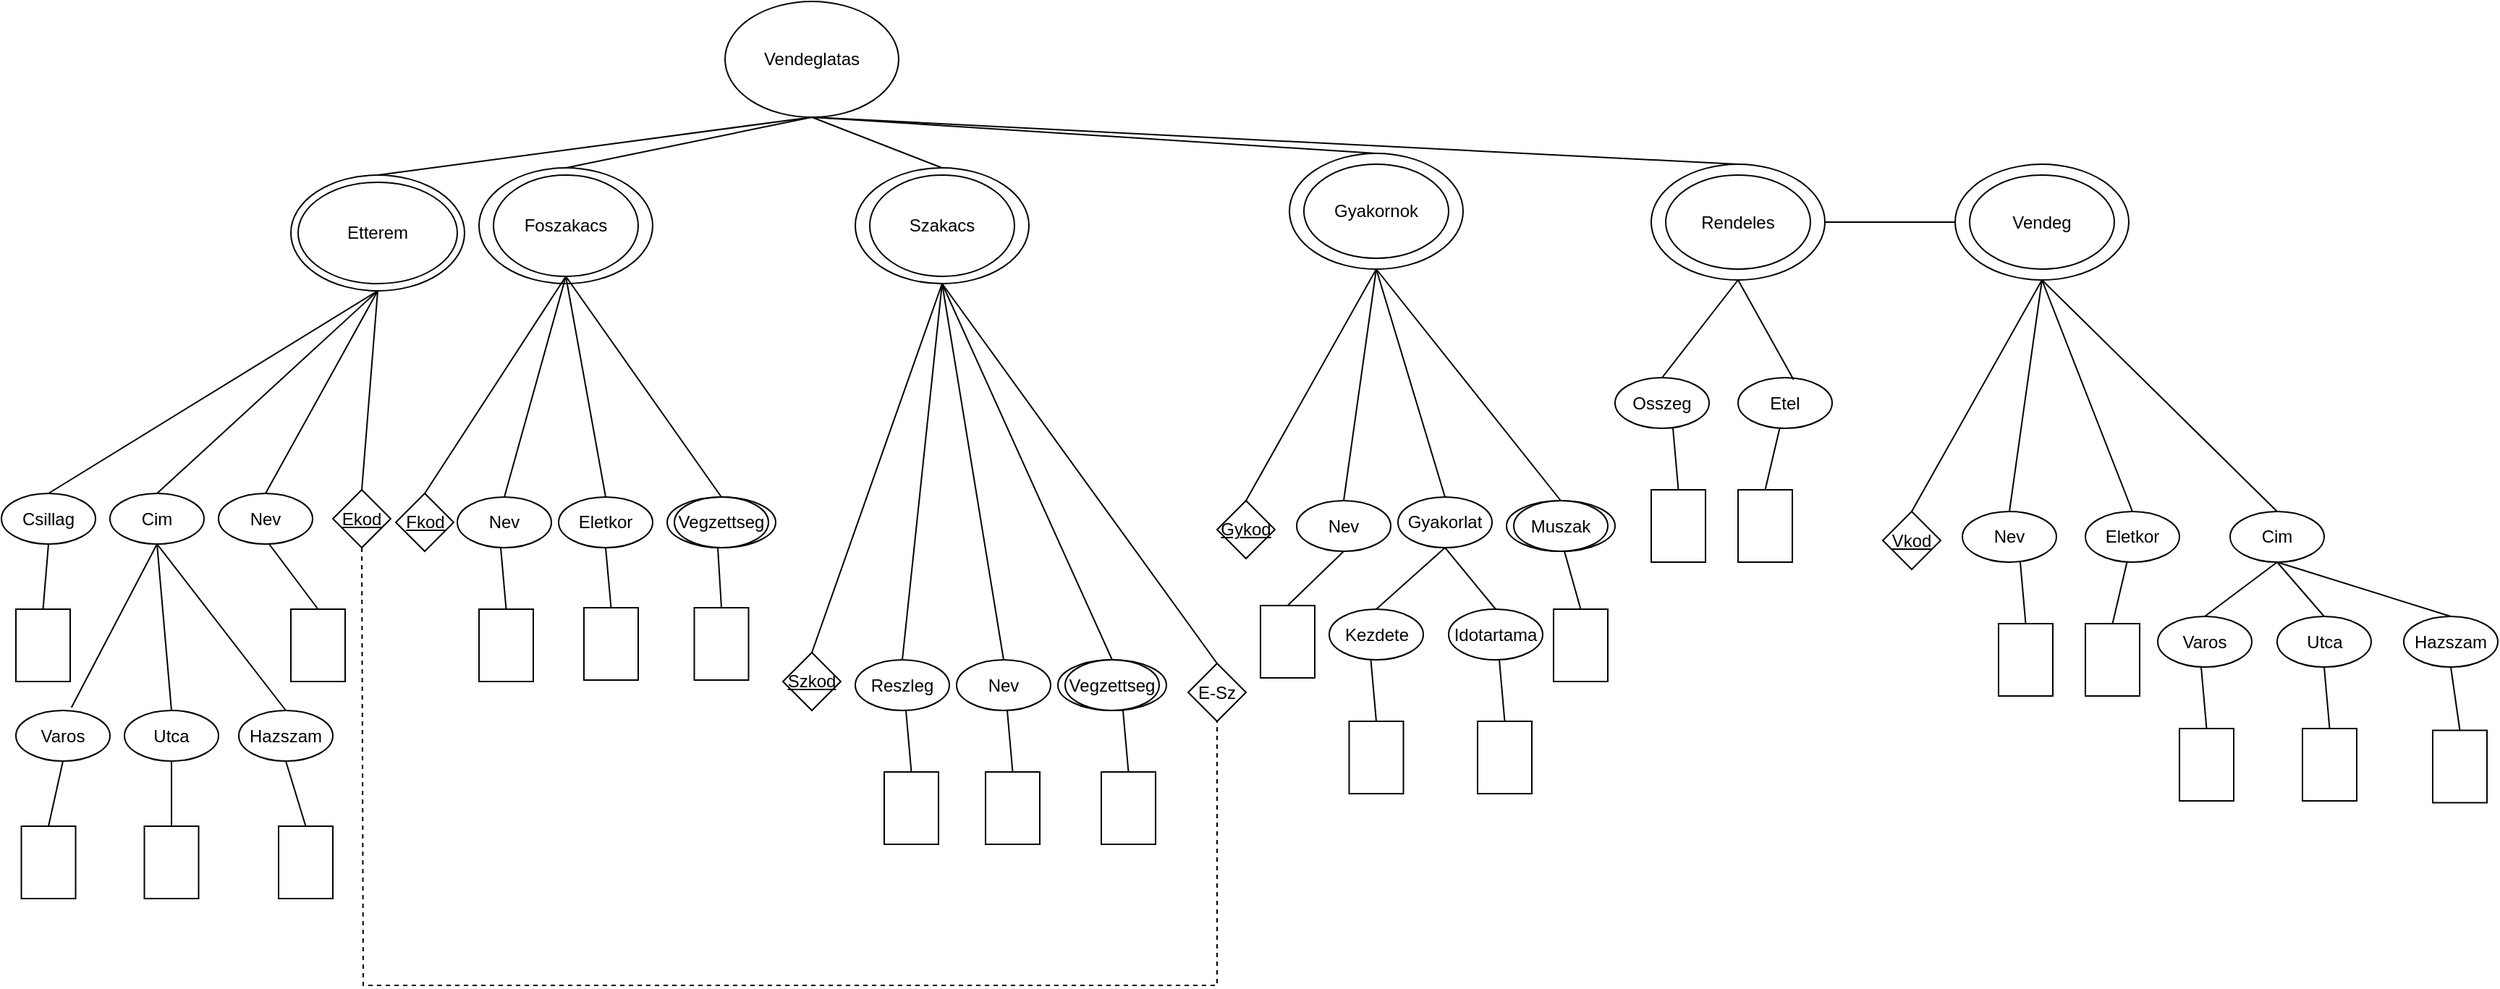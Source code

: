 <mxfile version="20.4.0" type="device"><diagram id="bZxDopmH8k7Aapnb6lYv" name="1 oldal"><mxGraphModel dx="3324" dy="1588" grid="1" gridSize="10" guides="1" tooltips="1" connect="1" arrows="1" fold="1" page="1" pageScale="1" pageWidth="1169" pageHeight="827" math="0" shadow="0"><root><mxCell id="0"/><mxCell id="1" parent="0"/><mxCell id="Oe8JiJYvDJ-_yCpbfe6y-32" value="" style="ellipse;whiteSpace=wrap;html=1;" vertex="1" parent="1"><mxGeometry x="470" y="342.5" width="75" height="35" as="geometry"/></mxCell><mxCell id="Oe8JiJYvDJ-_yCpbfe6y-1" value="" style="ellipse;whiteSpace=wrap;html=1;" vertex="1" parent="1"><mxGeometry x="210" y="120" width="120" height="80" as="geometry"/></mxCell><mxCell id="Oe8JiJYvDJ-_yCpbfe6y-2" value="Etterem" style="ellipse;whiteSpace=wrap;html=1;" vertex="1" parent="1"><mxGeometry x="215" y="125" width="110" height="70" as="geometry"/></mxCell><mxCell id="Oe8JiJYvDJ-_yCpbfe6y-3" value="" style="ellipse;whiteSpace=wrap;html=1;" vertex="1" parent="1"><mxGeometry x="340" y="115" width="120" height="80" as="geometry"/></mxCell><mxCell id="Oe8JiJYvDJ-_yCpbfe6y-4" value="Foszakacs" style="ellipse;whiteSpace=wrap;html=1;" vertex="1" parent="1"><mxGeometry x="350" y="120" width="100" height="70" as="geometry"/></mxCell><mxCell id="Oe8JiJYvDJ-_yCpbfe6y-5" value="" style="ellipse;whiteSpace=wrap;html=1;" vertex="1" parent="1"><mxGeometry x="600" y="115" width="120" height="80" as="geometry"/></mxCell><mxCell id="Oe8JiJYvDJ-_yCpbfe6y-6" value="Szakacs" style="ellipse;whiteSpace=wrap;html=1;" vertex="1" parent="1"><mxGeometry x="610" y="120" width="100" height="70" as="geometry"/></mxCell><mxCell id="Oe8JiJYvDJ-_yCpbfe6y-7" value="Vendeglatas" style="ellipse;whiteSpace=wrap;html=1;" vertex="1" parent="1"><mxGeometry x="510" width="120" height="80" as="geometry"/></mxCell><mxCell id="Oe8JiJYvDJ-_yCpbfe6y-8" value="" style="ellipse;whiteSpace=wrap;html=1;" vertex="1" parent="1"><mxGeometry x="900" y="105" width="120" height="80" as="geometry"/></mxCell><mxCell id="Oe8JiJYvDJ-_yCpbfe6y-9" value="Gyakornok" style="ellipse;whiteSpace=wrap;html=1;" vertex="1" parent="1"><mxGeometry x="910" y="112.5" width="100" height="65" as="geometry"/></mxCell><mxCell id="Oe8JiJYvDJ-_yCpbfe6y-10" value="" style="ellipse;whiteSpace=wrap;html=1;" vertex="1" parent="1"><mxGeometry x="1360" y="112.5" width="120" height="80" as="geometry"/></mxCell><mxCell id="Oe8JiJYvDJ-_yCpbfe6y-11" value="Vendeg" style="ellipse;whiteSpace=wrap;html=1;" vertex="1" parent="1"><mxGeometry x="1370" y="120" width="100" height="65" as="geometry"/></mxCell><mxCell id="Oe8JiJYvDJ-_yCpbfe6y-12" value="" style="ellipse;whiteSpace=wrap;html=1;" vertex="1" parent="1"><mxGeometry x="1150" y="112.5" width="120" height="80" as="geometry"/></mxCell><mxCell id="Oe8JiJYvDJ-_yCpbfe6y-13" value="Rendeles" style="ellipse;whiteSpace=wrap;html=1;" vertex="1" parent="1"><mxGeometry x="1160" y="120" width="100" height="65" as="geometry"/></mxCell><mxCell id="Oe8JiJYvDJ-_yCpbfe6y-14" value="" style="endArrow=none;html=1;rounded=0;entryX=0.5;entryY=1;entryDx=0;entryDy=0;exitX=0.5;exitY=0;exitDx=0;exitDy=0;" edge="1" parent="1" source="Oe8JiJYvDJ-_yCpbfe6y-1" target="Oe8JiJYvDJ-_yCpbfe6y-7"><mxGeometry width="50" height="50" relative="1" as="geometry"><mxPoint x="650" y="250" as="sourcePoint"/><mxPoint x="700" y="200" as="targetPoint"/></mxGeometry></mxCell><mxCell id="Oe8JiJYvDJ-_yCpbfe6y-15" value="" style="endArrow=none;html=1;rounded=0;entryX=0.5;entryY=1;entryDx=0;entryDy=0;exitX=0.5;exitY=0;exitDx=0;exitDy=0;" edge="1" parent="1" source="Oe8JiJYvDJ-_yCpbfe6y-3" target="Oe8JiJYvDJ-_yCpbfe6y-7"><mxGeometry width="50" height="50" relative="1" as="geometry"><mxPoint x="280" y="130" as="sourcePoint"/><mxPoint x="580" y="90" as="targetPoint"/></mxGeometry></mxCell><mxCell id="Oe8JiJYvDJ-_yCpbfe6y-16" value="" style="endArrow=none;html=1;rounded=0;entryX=0.5;entryY=1;entryDx=0;entryDy=0;exitX=0.5;exitY=0;exitDx=0;exitDy=0;" edge="1" parent="1" source="Oe8JiJYvDJ-_yCpbfe6y-5" target="Oe8JiJYvDJ-_yCpbfe6y-7"><mxGeometry width="50" height="50" relative="1" as="geometry"><mxPoint x="290" y="140" as="sourcePoint"/><mxPoint x="590" y="100" as="targetPoint"/></mxGeometry></mxCell><mxCell id="Oe8JiJYvDJ-_yCpbfe6y-17" value="" style="endArrow=none;html=1;rounded=0;entryX=0.5;entryY=1;entryDx=0;entryDy=0;exitX=0.5;exitY=0;exitDx=0;exitDy=0;" edge="1" parent="1" source="Oe8JiJYvDJ-_yCpbfe6y-8" target="Oe8JiJYvDJ-_yCpbfe6y-7"><mxGeometry width="50" height="50" relative="1" as="geometry"><mxPoint x="300" y="150" as="sourcePoint"/><mxPoint x="600" y="110" as="targetPoint"/></mxGeometry></mxCell><mxCell id="Oe8JiJYvDJ-_yCpbfe6y-18" value="" style="endArrow=none;html=1;rounded=0;exitX=0.5;exitY=0;exitDx=0;exitDy=0;" edge="1" parent="1" source="Oe8JiJYvDJ-_yCpbfe6y-12"><mxGeometry width="50" height="50" relative="1" as="geometry"><mxPoint x="310" y="160" as="sourcePoint"/><mxPoint x="570" y="80" as="targetPoint"/></mxGeometry></mxCell><mxCell id="Oe8JiJYvDJ-_yCpbfe6y-19" value="" style="endArrow=none;html=1;rounded=0;entryX=1;entryY=0.5;entryDx=0;entryDy=0;exitX=0;exitY=0.5;exitDx=0;exitDy=0;" edge="1" parent="1" source="Oe8JiJYvDJ-_yCpbfe6y-10" target="Oe8JiJYvDJ-_yCpbfe6y-12"><mxGeometry width="50" height="50" relative="1" as="geometry"><mxPoint x="870" y="247.5" as="sourcePoint"/><mxPoint x="920" y="197.5" as="targetPoint"/></mxGeometry></mxCell><mxCell id="Oe8JiJYvDJ-_yCpbfe6y-21" value="Csillag" style="ellipse;whiteSpace=wrap;html=1;" vertex="1" parent="1"><mxGeometry x="10" y="340" width="65" height="35" as="geometry"/></mxCell><mxCell id="Oe8JiJYvDJ-_yCpbfe6y-22" value="Cim" style="ellipse;whiteSpace=wrap;html=1;" vertex="1" parent="1"><mxGeometry x="85" y="340" width="65" height="35" as="geometry"/></mxCell><mxCell id="Oe8JiJYvDJ-_yCpbfe6y-23" value="Nev" style="ellipse;whiteSpace=wrap;html=1;" vertex="1" parent="1"><mxGeometry x="160" y="340" width="65" height="35" as="geometry"/></mxCell><mxCell id="Oe8JiJYvDJ-_yCpbfe6y-25" value="Varos" style="ellipse;whiteSpace=wrap;html=1;" vertex="1" parent="1"><mxGeometry x="20" y="490" width="65" height="35" as="geometry"/></mxCell><mxCell id="Oe8JiJYvDJ-_yCpbfe6y-26" value="Utca" style="ellipse;whiteSpace=wrap;html=1;" vertex="1" parent="1"><mxGeometry x="95" y="490" width="65" height="35" as="geometry"/></mxCell><mxCell id="Oe8JiJYvDJ-_yCpbfe6y-27" value="Hazszam" style="ellipse;whiteSpace=wrap;html=1;" vertex="1" parent="1"><mxGeometry x="174" y="490" width="65" height="35" as="geometry"/></mxCell><mxCell id="Oe8JiJYvDJ-_yCpbfe6y-29" value="Nev" style="ellipse;whiteSpace=wrap;html=1;" vertex="1" parent="1"><mxGeometry x="325" y="342.5" width="65" height="35" as="geometry"/></mxCell><mxCell id="Oe8JiJYvDJ-_yCpbfe6y-30" value="Eletkor" style="ellipse;whiteSpace=wrap;html=1;" vertex="1" parent="1"><mxGeometry x="395" y="342.5" width="65" height="35" as="geometry"/></mxCell><mxCell id="Oe8JiJYvDJ-_yCpbfe6y-31" value="Vegzettseg" style="ellipse;whiteSpace=wrap;html=1;" vertex="1" parent="1"><mxGeometry x="475" y="342.5" width="65" height="35" as="geometry"/></mxCell><mxCell id="Oe8JiJYvDJ-_yCpbfe6y-33" value="&lt;u&gt;Ekod&lt;/u&gt;" style="rhombus;whiteSpace=wrap;html=1;" vertex="1" parent="1"><mxGeometry x="239" y="337.5" width="40" height="40" as="geometry"/></mxCell><mxCell id="Oe8JiJYvDJ-_yCpbfe6y-34" value="" style="endArrow=none;html=1;rounded=0;exitX=0.5;exitY=0;exitDx=0;exitDy=0;entryX=0.5;entryY=1;entryDx=0;entryDy=0;" edge="1" parent="1" source="Oe8JiJYvDJ-_yCpbfe6y-33" target="Oe8JiJYvDJ-_yCpbfe6y-1"><mxGeometry width="50" height="50" relative="1" as="geometry"><mxPoint x="500" y="340" as="sourcePoint"/><mxPoint x="550" y="290" as="targetPoint"/></mxGeometry></mxCell><mxCell id="Oe8JiJYvDJ-_yCpbfe6y-35" value="" style="endArrow=none;html=1;rounded=0;exitX=0.5;exitY=0;exitDx=0;exitDy=0;entryX=0.5;entryY=1;entryDx=0;entryDy=0;" edge="1" parent="1" source="Oe8JiJYvDJ-_yCpbfe6y-23" target="Oe8JiJYvDJ-_yCpbfe6y-1"><mxGeometry width="50" height="50" relative="1" as="geometry"><mxPoint x="500" y="340" as="sourcePoint"/><mxPoint x="550" y="290" as="targetPoint"/></mxGeometry></mxCell><mxCell id="Oe8JiJYvDJ-_yCpbfe6y-36" value="" style="endArrow=none;html=1;rounded=0;exitX=0.5;exitY=0;exitDx=0;exitDy=0;" edge="1" parent="1" source="Oe8JiJYvDJ-_yCpbfe6y-22"><mxGeometry width="50" height="50" relative="1" as="geometry"><mxPoint x="202.5" y="350.0" as="sourcePoint"/><mxPoint x="270" y="200" as="targetPoint"/></mxGeometry></mxCell><mxCell id="Oe8JiJYvDJ-_yCpbfe6y-37" value="" style="endArrow=none;html=1;rounded=0;exitX=0.5;exitY=0;exitDx=0;exitDy=0;" edge="1" parent="1" source="Oe8JiJYvDJ-_yCpbfe6y-21"><mxGeometry width="50" height="50" relative="1" as="geometry"><mxPoint x="212.5" y="360.0" as="sourcePoint"/><mxPoint x="270" y="200" as="targetPoint"/></mxGeometry></mxCell><mxCell id="Oe8JiJYvDJ-_yCpbfe6y-38" value="" style="endArrow=none;html=1;rounded=0;exitX=0.59;exitY=-0.057;exitDx=0;exitDy=0;entryX=0.5;entryY=1;entryDx=0;entryDy=0;exitPerimeter=0;" edge="1" parent="1" source="Oe8JiJYvDJ-_yCpbfe6y-25" target="Oe8JiJYvDJ-_yCpbfe6y-22"><mxGeometry width="50" height="50" relative="1" as="geometry"><mxPoint x="222.5" y="370.0" as="sourcePoint"/><mxPoint x="300" y="230.0" as="targetPoint"/></mxGeometry></mxCell><mxCell id="Oe8JiJYvDJ-_yCpbfe6y-39" value="" style="endArrow=none;html=1;rounded=0;exitX=0.5;exitY=0;exitDx=0;exitDy=0;entryX=0.5;entryY=1;entryDx=0;entryDy=0;" edge="1" parent="1" source="Oe8JiJYvDJ-_yCpbfe6y-26" target="Oe8JiJYvDJ-_yCpbfe6y-22"><mxGeometry width="50" height="50" relative="1" as="geometry"><mxPoint x="232.5" y="380.0" as="sourcePoint"/><mxPoint x="310" y="240.0" as="targetPoint"/></mxGeometry></mxCell><mxCell id="Oe8JiJYvDJ-_yCpbfe6y-40" value="" style="endArrow=none;html=1;rounded=0;exitX=0.5;exitY=0;exitDx=0;exitDy=0;entryX=0.5;entryY=1;entryDx=0;entryDy=0;" edge="1" parent="1" source="Oe8JiJYvDJ-_yCpbfe6y-27" target="Oe8JiJYvDJ-_yCpbfe6y-22"><mxGeometry width="50" height="50" relative="1" as="geometry"><mxPoint x="242.5" y="390.0" as="sourcePoint"/><mxPoint x="118" y="380" as="targetPoint"/></mxGeometry></mxCell><mxCell id="Oe8JiJYvDJ-_yCpbfe6y-41" value="" style="endArrow=none;html=1;rounded=0;exitX=0.5;exitY=0;exitDx=0;exitDy=0;entryX=0.5;entryY=1;entryDx=0;entryDy=0;" edge="1" parent="1" source="Oe8JiJYvDJ-_yCpbfe6y-45" target="Oe8JiJYvDJ-_yCpbfe6y-4"><mxGeometry width="50" height="50" relative="1" as="geometry"><mxPoint x="362.5" y="340.0" as="sourcePoint"/><mxPoint x="390" y="200" as="targetPoint"/></mxGeometry></mxCell><mxCell id="Oe8JiJYvDJ-_yCpbfe6y-42" value="" style="endArrow=none;html=1;rounded=0;exitX=0.5;exitY=0;exitDx=0;exitDy=0;" edge="1" parent="1" source="Oe8JiJYvDJ-_yCpbfe6y-30"><mxGeometry width="50" height="50" relative="1" as="geometry"><mxPoint x="262.5" y="410.0" as="sourcePoint"/><mxPoint x="400" y="190" as="targetPoint"/></mxGeometry></mxCell><mxCell id="Oe8JiJYvDJ-_yCpbfe6y-43" value="" style="endArrow=none;html=1;rounded=0;exitX=0.5;exitY=0;exitDx=0;exitDy=0;entryX=0.5;entryY=1;entryDx=0;entryDy=0;" edge="1" parent="1" source="Oe8JiJYvDJ-_yCpbfe6y-29" target="Oe8JiJYvDJ-_yCpbfe6y-4"><mxGeometry width="50" height="50" relative="1" as="geometry"><mxPoint x="272.5" y="420.0" as="sourcePoint"/><mxPoint x="400" y="200" as="targetPoint"/></mxGeometry></mxCell><mxCell id="Oe8JiJYvDJ-_yCpbfe6y-44" value="" style="endArrow=none;html=1;rounded=0;exitX=0.5;exitY=0;exitDx=0;exitDy=0;entryX=0.5;entryY=1;entryDx=0;entryDy=0;" edge="1" parent="1" source="Oe8JiJYvDJ-_yCpbfe6y-31" target="Oe8JiJYvDJ-_yCpbfe6y-4"><mxGeometry width="50" height="50" relative="1" as="geometry"><mxPoint x="282.5" y="430.0" as="sourcePoint"/><mxPoint x="400" y="200" as="targetPoint"/></mxGeometry></mxCell><mxCell id="Oe8JiJYvDJ-_yCpbfe6y-45" value="&lt;u&gt;Fkod&lt;/u&gt;" style="rhombus;whiteSpace=wrap;html=1;" vertex="1" parent="1"><mxGeometry x="282.5" y="340" width="40" height="40" as="geometry"/></mxCell><mxCell id="Oe8JiJYvDJ-_yCpbfe6y-46" value="&lt;u&gt;Szkod&lt;/u&gt;" style="rhombus;whiteSpace=wrap;html=1;" vertex="1" parent="1"><mxGeometry x="550" y="450" width="40" height="40" as="geometry"/></mxCell><mxCell id="Oe8JiJYvDJ-_yCpbfe6y-47" value="" style="rounded=0;whiteSpace=wrap;html=1;" vertex="1" parent="1"><mxGeometry x="23.75" y="570" width="37.5" height="50" as="geometry"/></mxCell><mxCell id="Oe8JiJYvDJ-_yCpbfe6y-48" value="" style="rounded=0;whiteSpace=wrap;html=1;" vertex="1" parent="1"><mxGeometry x="108.75" y="570" width="37.5" height="50" as="geometry"/></mxCell><mxCell id="Oe8JiJYvDJ-_yCpbfe6y-49" value="" style="rounded=0;whiteSpace=wrap;html=1;" vertex="1" parent="1"><mxGeometry x="201.5" y="570" width="37.5" height="50" as="geometry"/></mxCell><mxCell id="Oe8JiJYvDJ-_yCpbfe6y-50" value="" style="endArrow=none;html=1;rounded=0;exitX=0.5;exitY=0;exitDx=0;exitDy=0;entryX=0.5;entryY=1;entryDx=0;entryDy=0;" edge="1" parent="1" source="Oe8JiJYvDJ-_yCpbfe6y-48" target="Oe8JiJYvDJ-_yCpbfe6y-26"><mxGeometry width="50" height="50" relative="1" as="geometry"><mxPoint x="500" y="400" as="sourcePoint"/><mxPoint x="550" y="350" as="targetPoint"/></mxGeometry></mxCell><mxCell id="Oe8JiJYvDJ-_yCpbfe6y-51" value="" style="endArrow=none;html=1;rounded=0;exitX=0.5;exitY=0;exitDx=0;exitDy=0;entryX=0.5;entryY=1;entryDx=0;entryDy=0;" edge="1" parent="1" source="Oe8JiJYvDJ-_yCpbfe6y-49" target="Oe8JiJYvDJ-_yCpbfe6y-27"><mxGeometry width="50" height="50" relative="1" as="geometry"><mxPoint x="137.5" y="580" as="sourcePoint"/><mxPoint x="137.5" y="535" as="targetPoint"/></mxGeometry></mxCell><mxCell id="Oe8JiJYvDJ-_yCpbfe6y-52" value="" style="endArrow=none;html=1;rounded=0;exitX=0.5;exitY=0;exitDx=0;exitDy=0;entryX=0.5;entryY=1;entryDx=0;entryDy=0;" edge="1" parent="1" source="Oe8JiJYvDJ-_yCpbfe6y-47" target="Oe8JiJYvDJ-_yCpbfe6y-25"><mxGeometry width="50" height="50" relative="1" as="geometry"><mxPoint x="147.5" y="590" as="sourcePoint"/><mxPoint x="147.5" y="545" as="targetPoint"/></mxGeometry></mxCell><mxCell id="Oe8JiJYvDJ-_yCpbfe6y-53" value="" style="ellipse;whiteSpace=wrap;html=1;" vertex="1" parent="1"><mxGeometry x="740" y="455" width="75" height="35" as="geometry"/></mxCell><mxCell id="Oe8JiJYvDJ-_yCpbfe6y-54" value="Reszleg" style="ellipse;whiteSpace=wrap;html=1;" vertex="1" parent="1"><mxGeometry x="600" y="455" width="65" height="35" as="geometry"/></mxCell><mxCell id="Oe8JiJYvDJ-_yCpbfe6y-55" value="Nev" style="ellipse;whiteSpace=wrap;html=1;" vertex="1" parent="1"><mxGeometry x="670" y="455" width="65" height="35" as="geometry"/></mxCell><mxCell id="Oe8JiJYvDJ-_yCpbfe6y-56" value="Vegzettseg" style="ellipse;whiteSpace=wrap;html=1;" vertex="1" parent="1"><mxGeometry x="745" y="455" width="65" height="35" as="geometry"/></mxCell><mxCell id="Oe8JiJYvDJ-_yCpbfe6y-57" value="" style="endArrow=none;html=1;rounded=0;entryX=0.5;entryY=1;entryDx=0;entryDy=0;exitX=0.5;exitY=0;exitDx=0;exitDy=0;" edge="1" parent="1" source="Oe8JiJYvDJ-_yCpbfe6y-46" target="Oe8JiJYvDJ-_yCpbfe6y-5"><mxGeometry width="50" height="50" relative="1" as="geometry"><mxPoint x="820" y="340" as="sourcePoint"/><mxPoint x="870" y="290" as="targetPoint"/></mxGeometry></mxCell><mxCell id="Oe8JiJYvDJ-_yCpbfe6y-62" value="" style="endArrow=none;html=1;rounded=0;entryX=0.5;entryY=1;entryDx=0;entryDy=0;exitX=0.5;exitY=0;exitDx=0;exitDy=0;" edge="1" parent="1" source="Oe8JiJYvDJ-_yCpbfe6y-54" target="Oe8JiJYvDJ-_yCpbfe6y-5"><mxGeometry width="50" height="50" relative="1" as="geometry"><mxPoint x="630" y="450" as="sourcePoint"/><mxPoint x="670" y="205.0" as="targetPoint"/></mxGeometry></mxCell><mxCell id="Oe8JiJYvDJ-_yCpbfe6y-63" value="" style="endArrow=none;html=1;rounded=0;entryX=0.5;entryY=1;entryDx=0;entryDy=0;exitX=0.5;exitY=0;exitDx=0;exitDy=0;" edge="1" parent="1" source="Oe8JiJYvDJ-_yCpbfe6y-55" target="Oe8JiJYvDJ-_yCpbfe6y-5"><mxGeometry width="50" height="50" relative="1" as="geometry"><mxPoint x="590" y="470" as="sourcePoint"/><mxPoint x="680" y="215.0" as="targetPoint"/></mxGeometry></mxCell><mxCell id="Oe8JiJYvDJ-_yCpbfe6y-64" value="" style="endArrow=none;html=1;rounded=0;entryX=0.5;entryY=1;entryDx=0;entryDy=0;exitX=0.5;exitY=0;exitDx=0;exitDy=0;" edge="1" parent="1" source="Oe8JiJYvDJ-_yCpbfe6y-56" target="Oe8JiJYvDJ-_yCpbfe6y-5"><mxGeometry width="50" height="50" relative="1" as="geometry"><mxPoint x="600" y="480" as="sourcePoint"/><mxPoint x="690" y="225.0" as="targetPoint"/></mxGeometry></mxCell><mxCell id="Oe8JiJYvDJ-_yCpbfe6y-65" value="&lt;u&gt;Gykod&lt;/u&gt;" style="rhombus;whiteSpace=wrap;html=1;" vertex="1" parent="1"><mxGeometry x="850" y="345" width="40" height="40" as="geometry"/></mxCell><mxCell id="Oe8JiJYvDJ-_yCpbfe6y-66" value="" style="ellipse;whiteSpace=wrap;html=1;" vertex="1" parent="1"><mxGeometry x="1050" y="345" width="75" height="35" as="geometry"/></mxCell><mxCell id="Oe8JiJYvDJ-_yCpbfe6y-67" value="Nev" style="ellipse;whiteSpace=wrap;html=1;" vertex="1" parent="1"><mxGeometry x="905" y="345" width="65" height="35" as="geometry"/></mxCell><mxCell id="Oe8JiJYvDJ-_yCpbfe6y-68" value="Gyakorlat" style="ellipse;whiteSpace=wrap;html=1;" vertex="1" parent="1"><mxGeometry x="975" y="342.5" width="65" height="35" as="geometry"/></mxCell><mxCell id="Oe8JiJYvDJ-_yCpbfe6y-69" value="Muszak" style="ellipse;whiteSpace=wrap;html=1;" vertex="1" parent="1"><mxGeometry x="1055" y="345" width="65" height="35" as="geometry"/></mxCell><mxCell id="Oe8JiJYvDJ-_yCpbfe6y-70" value="" style="endArrow=none;html=1;rounded=0;entryX=0.5;entryY=1;entryDx=0;entryDy=0;exitX=0.5;exitY=0;exitDx=0;exitDy=0;" edge="1" parent="1" source="Oe8JiJYvDJ-_yCpbfe6y-65" target="Oe8JiJYvDJ-_yCpbfe6y-8"><mxGeometry width="50" height="50" relative="1" as="geometry"><mxPoint x="885" y="547.5" as="sourcePoint"/><mxPoint x="965" y="200.0" as="targetPoint"/></mxGeometry></mxCell><mxCell id="Oe8JiJYvDJ-_yCpbfe6y-71" value="" style="endArrow=none;html=1;rounded=0;exitX=0.5;exitY=0;exitDx=0;exitDy=0;entryX=0.5;entryY=1;entryDx=0;entryDy=0;" edge="1" parent="1" source="Oe8JiJYvDJ-_yCpbfe6y-67" target="Oe8JiJYvDJ-_yCpbfe6y-8"><mxGeometry width="50" height="50" relative="1" as="geometry"><mxPoint x="935" y="445" as="sourcePoint"/><mxPoint x="950" y="250" as="targetPoint"/></mxGeometry></mxCell><mxCell id="Oe8JiJYvDJ-_yCpbfe6y-72" value="" style="endArrow=none;html=1;rounded=0;exitX=0.5;exitY=0;exitDx=0;exitDy=0;entryX=0.5;entryY=1;entryDx=0;entryDy=0;" edge="1" parent="1" source="Oe8JiJYvDJ-_yCpbfe6y-68" target="Oe8JiJYvDJ-_yCpbfe6y-8"><mxGeometry width="50" height="50" relative="1" as="geometry"><mxPoint x="895" y="465" as="sourcePoint"/><mxPoint x="960" y="200" as="targetPoint"/></mxGeometry></mxCell><mxCell id="Oe8JiJYvDJ-_yCpbfe6y-73" value="" style="endArrow=none;html=1;rounded=0;entryX=0.5;entryY=1;entryDx=0;entryDy=0;exitX=0.5;exitY=0;exitDx=0;exitDy=0;" edge="1" parent="1" source="Oe8JiJYvDJ-_yCpbfe6y-69" target="Oe8JiJYvDJ-_yCpbfe6y-8"><mxGeometry width="50" height="50" relative="1" as="geometry"><mxPoint x="905" y="475" as="sourcePoint"/><mxPoint x="965" y="190.0" as="targetPoint"/></mxGeometry></mxCell><mxCell id="Oe8JiJYvDJ-_yCpbfe6y-74" value="Kezdete" style="ellipse;whiteSpace=wrap;html=1;" vertex="1" parent="1"><mxGeometry x="927.5" y="420" width="65" height="35" as="geometry"/></mxCell><mxCell id="Oe8JiJYvDJ-_yCpbfe6y-75" value="Idotartama" style="ellipse;whiteSpace=wrap;html=1;" vertex="1" parent="1"><mxGeometry x="1010" y="420" width="65" height="35" as="geometry"/></mxCell><mxCell id="Oe8JiJYvDJ-_yCpbfe6y-76" value="" style="endArrow=none;html=1;rounded=0;entryX=0.5;entryY=1;entryDx=0;entryDy=0;exitX=0.5;exitY=0;exitDx=0;exitDy=0;" edge="1" parent="1" source="Oe8JiJYvDJ-_yCpbfe6y-74" target="Oe8JiJYvDJ-_yCpbfe6y-68"><mxGeometry width="50" height="50" relative="1" as="geometry"><mxPoint x="820" y="320" as="sourcePoint"/><mxPoint x="870" y="270" as="targetPoint"/></mxGeometry></mxCell><mxCell id="Oe8JiJYvDJ-_yCpbfe6y-78" value="" style="endArrow=none;html=1;rounded=0;entryX=0.5;entryY=1;entryDx=0;entryDy=0;exitX=0.5;exitY=0;exitDx=0;exitDy=0;" edge="1" parent="1" source="Oe8JiJYvDJ-_yCpbfe6y-75" target="Oe8JiJYvDJ-_yCpbfe6y-68"><mxGeometry width="50" height="50" relative="1" as="geometry"><mxPoint x="970" y="430" as="sourcePoint"/><mxPoint x="1017.5" y="387.5" as="targetPoint"/></mxGeometry></mxCell><mxCell id="Oe8JiJYvDJ-_yCpbfe6y-79" value="" style="rounded=0;whiteSpace=wrap;html=1;" vertex="1" parent="1"><mxGeometry x="210" y="420" width="37.5" height="50" as="geometry"/></mxCell><mxCell id="Oe8JiJYvDJ-_yCpbfe6y-80" value="" style="endArrow=none;html=1;rounded=0;exitX=0.5;exitY=0;exitDx=0;exitDy=0;entryX=0.5;entryY=1;entryDx=0;entryDy=0;" edge="1" parent="1" source="Oe8JiJYvDJ-_yCpbfe6y-79"><mxGeometry width="50" height="50" relative="1" as="geometry"><mxPoint x="126" y="430" as="sourcePoint"/><mxPoint x="195" y="375" as="targetPoint"/></mxGeometry></mxCell><mxCell id="Oe8JiJYvDJ-_yCpbfe6y-81" value="" style="rounded=0;whiteSpace=wrap;html=1;" vertex="1" parent="1"><mxGeometry x="20" y="420" width="37.5" height="50" as="geometry"/></mxCell><mxCell id="Oe8JiJYvDJ-_yCpbfe6y-82" value="" style="endArrow=none;html=1;rounded=0;exitX=0.5;exitY=0;exitDx=0;exitDy=0;entryX=0.5;entryY=1;entryDx=0;entryDy=0;" edge="1" parent="1" source="Oe8JiJYvDJ-_yCpbfe6y-81"><mxGeometry width="50" height="50" relative="1" as="geometry"><mxPoint x="-26.5" y="430" as="sourcePoint"/><mxPoint x="42.5" y="375" as="targetPoint"/></mxGeometry></mxCell><mxCell id="Oe8JiJYvDJ-_yCpbfe6y-83" value="" style="rounded=0;whiteSpace=wrap;html=1;" vertex="1" parent="1"><mxGeometry x="340" y="420" width="37.5" height="50" as="geometry"/></mxCell><mxCell id="Oe8JiJYvDJ-_yCpbfe6y-84" value="" style="endArrow=none;html=1;rounded=0;exitX=0.5;exitY=0;exitDx=0;exitDy=0;entryX=0.5;entryY=1;entryDx=0;entryDy=0;" edge="1" parent="1" source="Oe8JiJYvDJ-_yCpbfe6y-83"><mxGeometry width="50" height="50" relative="1" as="geometry"><mxPoint x="286" y="432.5" as="sourcePoint"/><mxPoint x="355" y="377.5" as="targetPoint"/></mxGeometry></mxCell><mxCell id="Oe8JiJYvDJ-_yCpbfe6y-85" value="" style="rounded=0;whiteSpace=wrap;html=1;" vertex="1" parent="1"><mxGeometry x="412.5" y="419" width="37.5" height="50" as="geometry"/></mxCell><mxCell id="Oe8JiJYvDJ-_yCpbfe6y-86" value="" style="endArrow=none;html=1;rounded=0;exitX=0.5;exitY=0;exitDx=0;exitDy=0;entryX=0.5;entryY=1;entryDx=0;entryDy=0;" edge="1" parent="1" source="Oe8JiJYvDJ-_yCpbfe6y-85" target="Oe8JiJYvDJ-_yCpbfe6y-30"><mxGeometry width="50" height="50" relative="1" as="geometry"><mxPoint x="348.5" y="429" as="sourcePoint"/><mxPoint x="430" y="390" as="targetPoint"/></mxGeometry></mxCell><mxCell id="Oe8JiJYvDJ-_yCpbfe6y-87" value="" style="rounded=0;whiteSpace=wrap;html=1;" vertex="1" parent="1"><mxGeometry x="488.75" y="419" width="37.5" height="50" as="geometry"/></mxCell><mxCell id="Oe8JiJYvDJ-_yCpbfe6y-88" value="" style="endArrow=none;html=1;rounded=0;exitX=0.5;exitY=0;exitDx=0;exitDy=0;entryX=0.5;entryY=1;entryDx=0;entryDy=0;" edge="1" parent="1" source="Oe8JiJYvDJ-_yCpbfe6y-87"><mxGeometry width="50" height="50" relative="1" as="geometry"><mxPoint x="436" y="432.5" as="sourcePoint"/><mxPoint x="505" y="377.5" as="targetPoint"/></mxGeometry></mxCell><mxCell id="Oe8JiJYvDJ-_yCpbfe6y-91" value="&lt;u&gt;Vkod&lt;/u&gt;" style="rhombus;whiteSpace=wrap;html=1;" vertex="1" parent="1"><mxGeometry x="1310" y="352.5" width="40" height="40" as="geometry"/></mxCell><mxCell id="Oe8JiJYvDJ-_yCpbfe6y-93" value="Nev" style="ellipse;whiteSpace=wrap;html=1;" vertex="1" parent="1"><mxGeometry x="1365" y="352.5" width="65" height="35" as="geometry"/></mxCell><mxCell id="Oe8JiJYvDJ-_yCpbfe6y-94" value="Cim" style="ellipse;whiteSpace=wrap;html=1;" vertex="1" parent="1"><mxGeometry x="1550" y="352.5" width="65" height="35" as="geometry"/></mxCell><mxCell id="Oe8JiJYvDJ-_yCpbfe6y-95" value="Eletkor" style="ellipse;whiteSpace=wrap;html=1;" vertex="1" parent="1"><mxGeometry x="1450" y="352.5" width="65" height="35" as="geometry"/></mxCell><mxCell id="Oe8JiJYvDJ-_yCpbfe6y-96" value="" style="endArrow=none;html=1;rounded=0;entryX=0.5;entryY=1;entryDx=0;entryDy=0;exitX=0.5;exitY=0;exitDx=0;exitDy=0;" edge="1" parent="1" source="Oe8JiJYvDJ-_yCpbfe6y-91"><mxGeometry width="50" height="50" relative="1" as="geometry"><mxPoint x="1345" y="555" as="sourcePoint"/><mxPoint x="1420" y="192.5" as="targetPoint"/></mxGeometry></mxCell><mxCell id="Oe8JiJYvDJ-_yCpbfe6y-97" value="" style="endArrow=none;html=1;rounded=0;exitX=0.5;exitY=0;exitDx=0;exitDy=0;entryX=0.5;entryY=1;entryDx=0;entryDy=0;" edge="1" parent="1" source="Oe8JiJYvDJ-_yCpbfe6y-93"><mxGeometry width="50" height="50" relative="1" as="geometry"><mxPoint x="1395" y="452.5" as="sourcePoint"/><mxPoint x="1420" y="192.5" as="targetPoint"/></mxGeometry></mxCell><mxCell id="Oe8JiJYvDJ-_yCpbfe6y-98" value="" style="endArrow=none;html=1;rounded=0;exitX=0.5;exitY=0;exitDx=0;exitDy=0;entryX=0.5;entryY=1;entryDx=0;entryDy=0;" edge="1" parent="1" source="Oe8JiJYvDJ-_yCpbfe6y-94"><mxGeometry width="50" height="50" relative="1" as="geometry"><mxPoint x="1355" y="472.5" as="sourcePoint"/><mxPoint x="1420" y="192.5" as="targetPoint"/></mxGeometry></mxCell><mxCell id="Oe8JiJYvDJ-_yCpbfe6y-99" value="" style="endArrow=none;html=1;rounded=0;entryX=0.5;entryY=1;entryDx=0;entryDy=0;exitX=0.5;exitY=0;exitDx=0;exitDy=0;" edge="1" parent="1" source="Oe8JiJYvDJ-_yCpbfe6y-95"><mxGeometry width="50" height="50" relative="1" as="geometry"><mxPoint x="1365" y="482.5" as="sourcePoint"/><mxPoint x="1420" y="192.5" as="targetPoint"/></mxGeometry></mxCell><mxCell id="Oe8JiJYvDJ-_yCpbfe6y-100" value="Varos" style="ellipse;whiteSpace=wrap;html=1;" vertex="1" parent="1"><mxGeometry x="1500" y="425" width="65" height="35" as="geometry"/></mxCell><mxCell id="Oe8JiJYvDJ-_yCpbfe6y-101" value="Utca" style="ellipse;whiteSpace=wrap;html=1;" vertex="1" parent="1"><mxGeometry x="1582.5" y="425" width="65" height="35" as="geometry"/></mxCell><mxCell id="Oe8JiJYvDJ-_yCpbfe6y-102" value="" style="endArrow=none;html=1;rounded=0;entryX=0.5;entryY=1;entryDx=0;entryDy=0;exitX=0.5;exitY=0;exitDx=0;exitDy=0;" edge="1" parent="1" source="Oe8JiJYvDJ-_yCpbfe6y-100" target="Oe8JiJYvDJ-_yCpbfe6y-94"><mxGeometry width="50" height="50" relative="1" as="geometry"><mxPoint x="1240" y="325" as="sourcePoint"/><mxPoint x="1290" y="275" as="targetPoint"/></mxGeometry></mxCell><mxCell id="Oe8JiJYvDJ-_yCpbfe6y-103" value="" style="endArrow=none;html=1;rounded=0;entryX=0.5;entryY=1;entryDx=0;entryDy=0;exitX=0.5;exitY=0;exitDx=0;exitDy=0;" edge="1" parent="1" source="Oe8JiJYvDJ-_yCpbfe6y-101" target="Oe8JiJYvDJ-_yCpbfe6y-94"><mxGeometry width="50" height="50" relative="1" as="geometry"><mxPoint x="1390" y="435" as="sourcePoint"/><mxPoint x="1437.5" y="392.5" as="targetPoint"/></mxGeometry></mxCell><mxCell id="Oe8JiJYvDJ-_yCpbfe6y-117" value="Hazszam" style="ellipse;whiteSpace=wrap;html=1;" vertex="1" parent="1"><mxGeometry x="1670" y="425" width="65" height="35" as="geometry"/></mxCell><mxCell id="Oe8JiJYvDJ-_yCpbfe6y-118" value="" style="endArrow=none;html=1;rounded=0;entryX=0.5;entryY=1;entryDx=0;entryDy=0;exitX=0.5;exitY=0;exitDx=0;exitDy=0;" edge="1" parent="1" source="Oe8JiJYvDJ-_yCpbfe6y-117" target="Oe8JiJYvDJ-_yCpbfe6y-94"><mxGeometry width="50" height="50" relative="1" as="geometry"><mxPoint x="1450" y="370" as="sourcePoint"/><mxPoint x="1500" y="320" as="targetPoint"/></mxGeometry></mxCell><mxCell id="Oe8JiJYvDJ-_yCpbfe6y-119" value="" style="rounded=0;whiteSpace=wrap;html=1;" vertex="1" parent="1"><mxGeometry x="620" y="532.5" width="37.5" height="50" as="geometry"/></mxCell><mxCell id="Oe8JiJYvDJ-_yCpbfe6y-120" value="" style="endArrow=none;html=1;rounded=0;exitX=0.5;exitY=0;exitDx=0;exitDy=0;entryX=0.5;entryY=1;entryDx=0;entryDy=0;" edge="1" parent="1" source="Oe8JiJYvDJ-_yCpbfe6y-119"><mxGeometry width="50" height="50" relative="1" as="geometry"><mxPoint x="566" y="545" as="sourcePoint"/><mxPoint x="635" y="490" as="targetPoint"/></mxGeometry></mxCell><mxCell id="Oe8JiJYvDJ-_yCpbfe6y-121" value="" style="rounded=0;whiteSpace=wrap;html=1;" vertex="1" parent="1"><mxGeometry x="690" y="532.5" width="37.5" height="50" as="geometry"/></mxCell><mxCell id="Oe8JiJYvDJ-_yCpbfe6y-122" value="" style="endArrow=none;html=1;rounded=0;exitX=0.5;exitY=0;exitDx=0;exitDy=0;entryX=0.5;entryY=1;entryDx=0;entryDy=0;" edge="1" parent="1" source="Oe8JiJYvDJ-_yCpbfe6y-121"><mxGeometry width="50" height="50" relative="1" as="geometry"><mxPoint x="636" y="545" as="sourcePoint"/><mxPoint x="705" y="490" as="targetPoint"/></mxGeometry></mxCell><mxCell id="Oe8JiJYvDJ-_yCpbfe6y-123" value="" style="rounded=0;whiteSpace=wrap;html=1;" vertex="1" parent="1"><mxGeometry x="770" y="532.5" width="37.5" height="50" as="geometry"/></mxCell><mxCell id="Oe8JiJYvDJ-_yCpbfe6y-124" value="" style="endArrow=none;html=1;rounded=0;exitX=0.5;exitY=0;exitDx=0;exitDy=0;entryX=0.5;entryY=1;entryDx=0;entryDy=0;" edge="1" parent="1" source="Oe8JiJYvDJ-_yCpbfe6y-123"><mxGeometry width="50" height="50" relative="1" as="geometry"><mxPoint x="716" y="545" as="sourcePoint"/><mxPoint x="785" y="490" as="targetPoint"/></mxGeometry></mxCell><mxCell id="Oe8JiJYvDJ-_yCpbfe6y-125" value="" style="rounded=0;whiteSpace=wrap;html=1;" vertex="1" parent="1"><mxGeometry x="1082.5" y="420" width="37.5" height="50" as="geometry"/></mxCell><mxCell id="Oe8JiJYvDJ-_yCpbfe6y-126" value="" style="endArrow=none;html=1;rounded=0;exitX=0.5;exitY=0;exitDx=0;exitDy=0;entryX=0.5;entryY=1;entryDx=0;entryDy=0;" edge="1" parent="1" source="Oe8JiJYvDJ-_yCpbfe6y-125"><mxGeometry width="50" height="50" relative="1" as="geometry"><mxPoint x="1021" y="435" as="sourcePoint"/><mxPoint x="1090" y="380" as="targetPoint"/></mxGeometry></mxCell><mxCell id="Oe8JiJYvDJ-_yCpbfe6y-127" value="" style="rounded=0;whiteSpace=wrap;html=1;" vertex="1" parent="1"><mxGeometry x="1030" y="497.5" width="37.5" height="50" as="geometry"/></mxCell><mxCell id="Oe8JiJYvDJ-_yCpbfe6y-128" value="" style="endArrow=none;html=1;rounded=0;exitX=0.5;exitY=0;exitDx=0;exitDy=0;entryX=0.5;entryY=1;entryDx=0;entryDy=0;" edge="1" parent="1" source="Oe8JiJYvDJ-_yCpbfe6y-127"><mxGeometry width="50" height="50" relative="1" as="geometry"><mxPoint x="976" y="510" as="sourcePoint"/><mxPoint x="1045" y="455" as="targetPoint"/></mxGeometry></mxCell><mxCell id="Oe8JiJYvDJ-_yCpbfe6y-129" value="" style="rounded=0;whiteSpace=wrap;html=1;" vertex="1" parent="1"><mxGeometry x="941.25" y="497.5" width="37.5" height="50" as="geometry"/></mxCell><mxCell id="Oe8JiJYvDJ-_yCpbfe6y-130" value="" style="endArrow=none;html=1;rounded=0;exitX=0.5;exitY=0;exitDx=0;exitDy=0;entryX=0.5;entryY=1;entryDx=0;entryDy=0;" edge="1" parent="1" source="Oe8JiJYvDJ-_yCpbfe6y-129"><mxGeometry width="50" height="50" relative="1" as="geometry"><mxPoint x="887.25" y="510" as="sourcePoint"/><mxPoint x="956.25" y="455" as="targetPoint"/></mxGeometry></mxCell><mxCell id="Oe8JiJYvDJ-_yCpbfe6y-131" value="" style="rounded=0;whiteSpace=wrap;html=1;" vertex="1" parent="1"><mxGeometry x="880" y="417.5" width="37.5" height="50" as="geometry"/></mxCell><mxCell id="Oe8JiJYvDJ-_yCpbfe6y-132" value="" style="endArrow=none;html=1;rounded=0;exitX=0.5;exitY=0;exitDx=0;exitDy=0;entryX=0.5;entryY=1;entryDx=0;entryDy=0;" edge="1" parent="1" source="Oe8JiJYvDJ-_yCpbfe6y-131" target="Oe8JiJYvDJ-_yCpbfe6y-67"><mxGeometry width="50" height="50" relative="1" as="geometry"><mxPoint x="826" y="430" as="sourcePoint"/><mxPoint x="895" y="375" as="targetPoint"/></mxGeometry></mxCell><mxCell id="Oe8JiJYvDJ-_yCpbfe6y-133" value="" style="rounded=0;whiteSpace=wrap;html=1;" vertex="1" parent="1"><mxGeometry x="1390" y="430" width="37.5" height="50" as="geometry"/></mxCell><mxCell id="Oe8JiJYvDJ-_yCpbfe6y-134" value="" style="endArrow=none;html=1;rounded=0;exitX=0.5;exitY=0;exitDx=0;exitDy=0;entryX=0.5;entryY=1;entryDx=0;entryDy=0;" edge="1" parent="1" source="Oe8JiJYvDJ-_yCpbfe6y-133"><mxGeometry width="50" height="50" relative="1" as="geometry"><mxPoint x="1336" y="442.5" as="sourcePoint"/><mxPoint x="1405" y="387.5" as="targetPoint"/></mxGeometry></mxCell><mxCell id="Oe8JiJYvDJ-_yCpbfe6y-135" value="" style="rounded=0;whiteSpace=wrap;html=1;" vertex="1" parent="1"><mxGeometry x="1450" y="430" width="37.5" height="50" as="geometry"/></mxCell><mxCell id="Oe8JiJYvDJ-_yCpbfe6y-136" value="" style="endArrow=none;html=1;rounded=0;exitX=0.5;exitY=0;exitDx=0;exitDy=0;entryX=0.5;entryY=1;entryDx=0;entryDy=0;" edge="1" parent="1" source="Oe8JiJYvDJ-_yCpbfe6y-135"><mxGeometry width="50" height="50" relative="1" as="geometry"><mxPoint x="1409.75" y="442.5" as="sourcePoint"/><mxPoint x="1478.75" y="387.5" as="targetPoint"/></mxGeometry></mxCell><mxCell id="Oe8JiJYvDJ-_yCpbfe6y-137" value="" style="rounded=0;whiteSpace=wrap;html=1;" vertex="1" parent="1"><mxGeometry x="1515" y="502.5" width="37.5" height="50" as="geometry"/></mxCell><mxCell id="Oe8JiJYvDJ-_yCpbfe6y-138" value="" style="endArrow=none;html=1;rounded=0;exitX=0.5;exitY=0;exitDx=0;exitDy=0;entryX=0.5;entryY=1;entryDx=0;entryDy=0;" edge="1" parent="1" source="Oe8JiJYvDJ-_yCpbfe6y-137"><mxGeometry width="50" height="50" relative="1" as="geometry"><mxPoint x="1461" y="515" as="sourcePoint"/><mxPoint x="1530" y="460" as="targetPoint"/></mxGeometry></mxCell><mxCell id="Oe8JiJYvDJ-_yCpbfe6y-139" value="" style="rounded=0;whiteSpace=wrap;html=1;" vertex="1" parent="1"><mxGeometry x="1600" y="502.5" width="37.5" height="50" as="geometry"/></mxCell><mxCell id="Oe8JiJYvDJ-_yCpbfe6y-140" value="" style="endArrow=none;html=1;rounded=0;exitX=0.5;exitY=0;exitDx=0;exitDy=0;entryX=0.5;entryY=1;entryDx=0;entryDy=0;" edge="1" parent="1" source="Oe8JiJYvDJ-_yCpbfe6y-139"><mxGeometry width="50" height="50" relative="1" as="geometry"><mxPoint x="1546" y="515" as="sourcePoint"/><mxPoint x="1615" y="460" as="targetPoint"/></mxGeometry></mxCell><mxCell id="Oe8JiJYvDJ-_yCpbfe6y-141" value="" style="rounded=0;whiteSpace=wrap;html=1;" vertex="1" parent="1"><mxGeometry x="1690" y="503.75" width="37.5" height="50" as="geometry"/></mxCell><mxCell id="Oe8JiJYvDJ-_yCpbfe6y-142" value="" style="endArrow=none;html=1;rounded=0;exitX=0.5;exitY=0;exitDx=0;exitDy=0;entryX=0.5;entryY=1;entryDx=0;entryDy=0;" edge="1" parent="1" source="Oe8JiJYvDJ-_yCpbfe6y-141" target="Oe8JiJYvDJ-_yCpbfe6y-117"><mxGeometry width="50" height="50" relative="1" as="geometry"><mxPoint x="1636" y="516.25" as="sourcePoint"/><mxPoint x="1709" y="480" as="targetPoint"/></mxGeometry></mxCell><mxCell id="Oe8JiJYvDJ-_yCpbfe6y-143" value="Osszeg" style="ellipse;whiteSpace=wrap;html=1;" vertex="1" parent="1"><mxGeometry x="1125" y="260" width="65" height="35" as="geometry"/></mxCell><mxCell id="Oe8JiJYvDJ-_yCpbfe6y-144" value="Etel" style="ellipse;whiteSpace=wrap;html=1;" vertex="1" parent="1"><mxGeometry x="1210" y="260" width="65" height="35" as="geometry"/></mxCell><mxCell id="Oe8JiJYvDJ-_yCpbfe6y-145" value="" style="rounded=0;whiteSpace=wrap;html=1;" vertex="1" parent="1"><mxGeometry x="1150" y="337.5" width="37.5" height="50" as="geometry"/></mxCell><mxCell id="Oe8JiJYvDJ-_yCpbfe6y-146" value="" style="endArrow=none;html=1;rounded=0;exitX=0.5;exitY=0;exitDx=0;exitDy=0;entryX=0.5;entryY=1;entryDx=0;entryDy=0;" edge="1" parent="1" source="Oe8JiJYvDJ-_yCpbfe6y-145"><mxGeometry width="50" height="50" relative="1" as="geometry"><mxPoint x="1096" y="350" as="sourcePoint"/><mxPoint x="1165" y="295" as="targetPoint"/></mxGeometry></mxCell><mxCell id="Oe8JiJYvDJ-_yCpbfe6y-147" value="" style="rounded=0;whiteSpace=wrap;html=1;" vertex="1" parent="1"><mxGeometry x="1210" y="337.5" width="37.5" height="50" as="geometry"/></mxCell><mxCell id="Oe8JiJYvDJ-_yCpbfe6y-148" value="" style="endArrow=none;html=1;rounded=0;exitX=0.5;exitY=0;exitDx=0;exitDy=0;entryX=0.5;entryY=1;entryDx=0;entryDy=0;" edge="1" parent="1" source="Oe8JiJYvDJ-_yCpbfe6y-147"><mxGeometry width="50" height="50" relative="1" as="geometry"><mxPoint x="1169.75" y="350" as="sourcePoint"/><mxPoint x="1238.75" y="295" as="targetPoint"/></mxGeometry></mxCell><mxCell id="Oe8JiJYvDJ-_yCpbfe6y-149" value="" style="endArrow=none;html=1;rounded=0;entryX=0.5;entryY=1;entryDx=0;entryDy=0;exitX=0.5;exitY=0;exitDx=0;exitDy=0;" edge="1" parent="1" source="Oe8JiJYvDJ-_yCpbfe6y-143" target="Oe8JiJYvDJ-_yCpbfe6y-12"><mxGeometry width="50" height="50" relative="1" as="geometry"><mxPoint x="1170" y="370" as="sourcePoint"/><mxPoint x="1220" y="320" as="targetPoint"/></mxGeometry></mxCell><mxCell id="Oe8JiJYvDJ-_yCpbfe6y-150" value="" style="endArrow=none;html=1;rounded=0;exitX=0.59;exitY=0.038;exitDx=0;exitDy=0;exitPerimeter=0;entryX=0.5;entryY=1;entryDx=0;entryDy=0;" edge="1" parent="1" source="Oe8JiJYvDJ-_yCpbfe6y-144" target="Oe8JiJYvDJ-_yCpbfe6y-12"><mxGeometry width="50" height="50" relative="1" as="geometry"><mxPoint x="1167.5" y="270.0" as="sourcePoint"/><mxPoint x="1240" y="240" as="targetPoint"/></mxGeometry></mxCell><mxCell id="Oe8JiJYvDJ-_yCpbfe6y-151" value="E-Sz" style="rhombus;whiteSpace=wrap;html=1;" vertex="1" parent="1"><mxGeometry x="830" y="457.5" width="40" height="40" as="geometry"/></mxCell><mxCell id="Oe8JiJYvDJ-_yCpbfe6y-152" value="" style="endArrow=none;html=1;rounded=0;entryX=0.5;entryY=1;entryDx=0;entryDy=0;exitX=0.5;exitY=0;exitDx=0;exitDy=0;" edge="1" parent="1" source="Oe8JiJYvDJ-_yCpbfe6y-151" target="Oe8JiJYvDJ-_yCpbfe6y-5"><mxGeometry width="50" height="50" relative="1" as="geometry"><mxPoint x="990" y="370" as="sourcePoint"/><mxPoint x="730" y="190" as="targetPoint"/></mxGeometry></mxCell><mxCell id="Oe8JiJYvDJ-_yCpbfe6y-153" value="" style="endArrow=none;dashed=1;html=1;rounded=0;entryX=0.5;entryY=1;entryDx=0;entryDy=0;exitX=0.5;exitY=1;exitDx=0;exitDy=0;" edge="1" parent="1" source="Oe8JiJYvDJ-_yCpbfe6y-33" target="Oe8JiJYvDJ-_yCpbfe6y-151"><mxGeometry width="50" height="50" relative="1" as="geometry"><mxPoint x="1130" y="190" as="sourcePoint"/><mxPoint x="1180" y="140" as="targetPoint"/><Array as="points"><mxPoint x="260" y="680"/><mxPoint x="850" y="680"/></Array></mxGeometry></mxCell></root></mxGraphModel></diagram></mxfile>